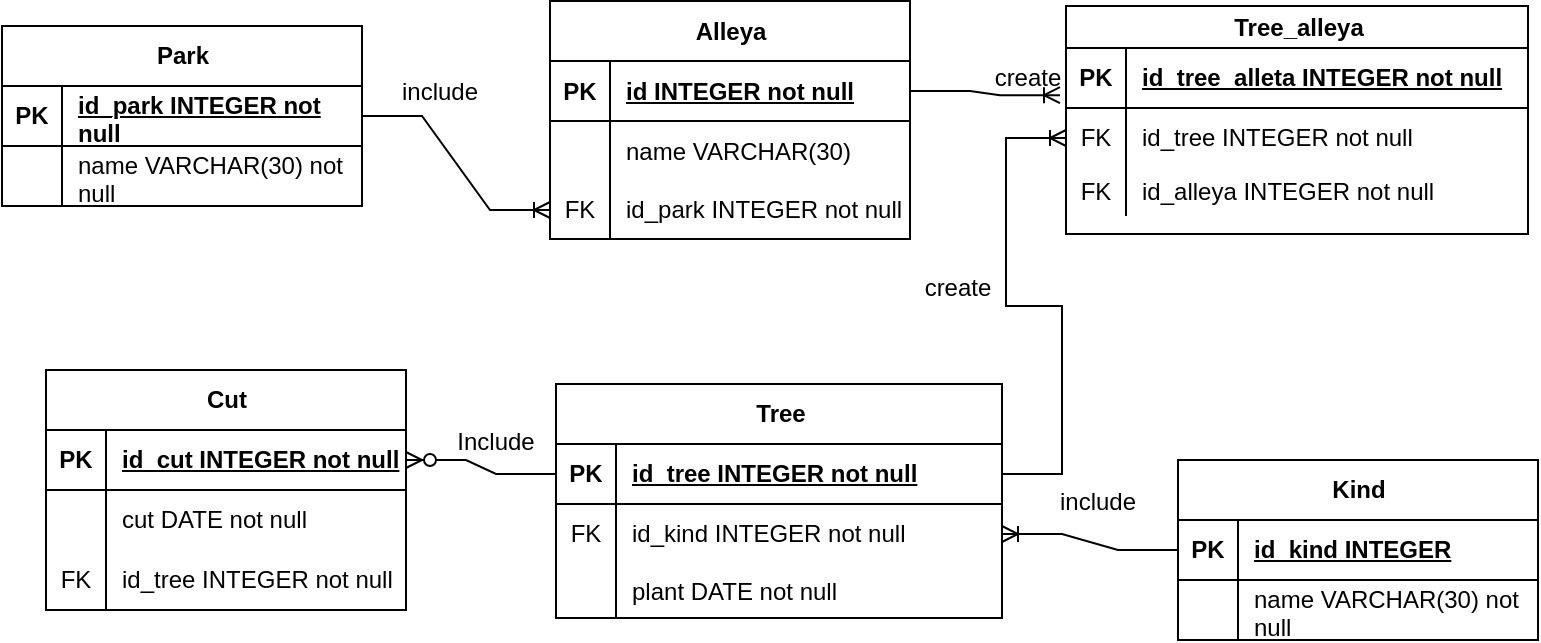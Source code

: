 <mxfile version="22.0.1" type="device">
  <diagram name="Страница — 1" id="4dMn-s5bN-a3aH36j2uR">
    <mxGraphModel dx="1050" dy="574" grid="1" gridSize="7" guides="1" tooltips="1" connect="1" arrows="1" fold="1" page="1" pageScale="1" pageWidth="827" pageHeight="1169" background="#FFFFFF" math="0" shadow="0">
      <root>
        <mxCell id="0" />
        <mxCell id="1" parent="0" />
        <mxCell id="ydGu8Us_ou9ygVwaH-XO-48" value="Alleya" style="shape=table;startSize=30;container=1;collapsible=1;childLayout=tableLayout;fixedRows=1;rowLines=0;fontStyle=1;align=center;resizeLast=1;html=1;" parent="1" vertex="1">
          <mxGeometry x="302" y="494.5" width="180" height="119" as="geometry" />
        </mxCell>
        <mxCell id="ydGu8Us_ou9ygVwaH-XO-49" value="" style="shape=tableRow;horizontal=0;startSize=0;swimlaneHead=0;swimlaneBody=0;fillColor=none;collapsible=0;dropTarget=0;points=[[0,0.5],[1,0.5]];portConstraint=eastwest;top=0;left=0;right=0;bottom=1;" parent="ydGu8Us_ou9ygVwaH-XO-48" vertex="1">
          <mxGeometry y="30" width="180" height="30" as="geometry" />
        </mxCell>
        <mxCell id="ydGu8Us_ou9ygVwaH-XO-50" value="PK" style="shape=partialRectangle;connectable=0;fillColor=none;top=0;left=0;bottom=0;right=0;fontStyle=1;overflow=hidden;whiteSpace=wrap;html=1;" parent="ydGu8Us_ou9ygVwaH-XO-49" vertex="1">
          <mxGeometry width="30" height="30" as="geometry">
            <mxRectangle width="30" height="30" as="alternateBounds" />
          </mxGeometry>
        </mxCell>
        <mxCell id="ydGu8Us_ou9ygVwaH-XO-51" value="id INTEGER not null" style="shape=partialRectangle;connectable=0;fillColor=none;top=0;left=0;bottom=0;right=0;align=left;spacingLeft=6;fontStyle=5;overflow=hidden;whiteSpace=wrap;html=1;" parent="ydGu8Us_ou9ygVwaH-XO-49" vertex="1">
          <mxGeometry x="30" width="150" height="30" as="geometry">
            <mxRectangle width="150" height="30" as="alternateBounds" />
          </mxGeometry>
        </mxCell>
        <mxCell id="ydGu8Us_ou9ygVwaH-XO-52" value="" style="shape=tableRow;horizontal=0;startSize=0;swimlaneHead=0;swimlaneBody=0;fillColor=none;collapsible=0;dropTarget=0;points=[[0,0.5],[1,0.5]];portConstraint=eastwest;top=0;left=0;right=0;bottom=0;" parent="ydGu8Us_ou9ygVwaH-XO-48" vertex="1">
          <mxGeometry y="60" width="180" height="30" as="geometry" />
        </mxCell>
        <mxCell id="ydGu8Us_ou9ygVwaH-XO-53" value="" style="shape=partialRectangle;connectable=0;fillColor=none;top=0;left=0;bottom=0;right=0;editable=1;overflow=hidden;whiteSpace=wrap;html=1;" parent="ydGu8Us_ou9ygVwaH-XO-52" vertex="1">
          <mxGeometry width="30" height="30" as="geometry">
            <mxRectangle width="30" height="30" as="alternateBounds" />
          </mxGeometry>
        </mxCell>
        <mxCell id="ydGu8Us_ou9ygVwaH-XO-54" value="name VARCHAR(30)" style="shape=partialRectangle;connectable=0;fillColor=none;top=0;left=0;bottom=0;right=0;align=left;spacingLeft=6;overflow=hidden;whiteSpace=wrap;html=1;" parent="ydGu8Us_ou9ygVwaH-XO-52" vertex="1">
          <mxGeometry x="30" width="150" height="30" as="geometry">
            <mxRectangle width="150" height="30" as="alternateBounds" />
          </mxGeometry>
        </mxCell>
        <mxCell id="ydGu8Us_ou9ygVwaH-XO-55" value="" style="shape=tableRow;horizontal=0;startSize=0;swimlaneHead=0;swimlaneBody=0;fillColor=none;collapsible=0;dropTarget=0;points=[[0,0.5],[1,0.5]];portConstraint=eastwest;top=0;left=0;right=0;bottom=0;" parent="ydGu8Us_ou9ygVwaH-XO-48" vertex="1">
          <mxGeometry y="90" width="180" height="29" as="geometry" />
        </mxCell>
        <mxCell id="ydGu8Us_ou9ygVwaH-XO-56" value="FK" style="shape=partialRectangle;connectable=0;fillColor=none;top=0;left=0;bottom=0;right=0;editable=1;overflow=hidden;whiteSpace=wrap;html=1;" parent="ydGu8Us_ou9ygVwaH-XO-55" vertex="1">
          <mxGeometry width="30" height="29" as="geometry">
            <mxRectangle width="30" height="29" as="alternateBounds" />
          </mxGeometry>
        </mxCell>
        <mxCell id="ydGu8Us_ou9ygVwaH-XO-57" value="id_park INTEGER not null" style="shape=partialRectangle;connectable=0;fillColor=none;top=0;left=0;bottom=0;right=0;align=left;spacingLeft=6;overflow=hidden;whiteSpace=wrap;html=1;" parent="ydGu8Us_ou9ygVwaH-XO-55" vertex="1">
          <mxGeometry x="30" width="150" height="29" as="geometry">
            <mxRectangle width="150" height="29" as="alternateBounds" />
          </mxGeometry>
        </mxCell>
        <mxCell id="ydGu8Us_ou9ygVwaH-XO-74" value="Tree" style="shape=table;startSize=30;container=1;collapsible=1;childLayout=tableLayout;fixedRows=1;rowLines=0;fontStyle=1;align=center;resizeLast=1;html=1;" parent="1" vertex="1">
          <mxGeometry x="305" y="686" width="223" height="117" as="geometry" />
        </mxCell>
        <mxCell id="ydGu8Us_ou9ygVwaH-XO-75" value="" style="shape=tableRow;horizontal=0;startSize=0;swimlaneHead=0;swimlaneBody=0;fillColor=none;collapsible=0;dropTarget=0;points=[[0,0.5],[1,0.5]];portConstraint=eastwest;top=0;left=0;right=0;bottom=1;" parent="ydGu8Us_ou9ygVwaH-XO-74" vertex="1">
          <mxGeometry y="30" width="223" height="30" as="geometry" />
        </mxCell>
        <mxCell id="ydGu8Us_ou9ygVwaH-XO-76" value="PK" style="shape=partialRectangle;connectable=0;fillColor=none;top=0;left=0;bottom=0;right=0;fontStyle=1;overflow=hidden;whiteSpace=wrap;html=1;" parent="ydGu8Us_ou9ygVwaH-XO-75" vertex="1">
          <mxGeometry width="30" height="30" as="geometry">
            <mxRectangle width="30" height="30" as="alternateBounds" />
          </mxGeometry>
        </mxCell>
        <mxCell id="ydGu8Us_ou9ygVwaH-XO-77" value="id_tree INTEGER not null" style="shape=partialRectangle;connectable=0;fillColor=none;top=0;left=0;bottom=0;right=0;align=left;spacingLeft=6;fontStyle=5;overflow=hidden;whiteSpace=wrap;html=1;" parent="ydGu8Us_ou9ygVwaH-XO-75" vertex="1">
          <mxGeometry x="30" width="193" height="30" as="geometry">
            <mxRectangle width="193" height="30" as="alternateBounds" />
          </mxGeometry>
        </mxCell>
        <mxCell id="ydGu8Us_ou9ygVwaH-XO-81" value="" style="shape=tableRow;horizontal=0;startSize=0;swimlaneHead=0;swimlaneBody=0;fillColor=none;collapsible=0;dropTarget=0;points=[[0,0.5],[1,0.5]];portConstraint=eastwest;top=0;left=0;right=0;bottom=0;" parent="ydGu8Us_ou9ygVwaH-XO-74" vertex="1">
          <mxGeometry y="60" width="223" height="30" as="geometry" />
        </mxCell>
        <mxCell id="ydGu8Us_ou9ygVwaH-XO-82" value="FK" style="shape=partialRectangle;connectable=0;fillColor=none;top=0;left=0;bottom=0;right=0;editable=1;overflow=hidden;whiteSpace=wrap;html=1;" parent="ydGu8Us_ou9ygVwaH-XO-81" vertex="1">
          <mxGeometry width="30" height="30" as="geometry">
            <mxRectangle width="30" height="30" as="alternateBounds" />
          </mxGeometry>
        </mxCell>
        <mxCell id="ydGu8Us_ou9ygVwaH-XO-83" value="id_kind INTEGER&amp;nbsp;not null" style="shape=partialRectangle;connectable=0;fillColor=none;top=0;left=0;bottom=0;right=0;align=left;spacingLeft=6;overflow=hidden;whiteSpace=wrap;html=1;" parent="ydGu8Us_ou9ygVwaH-XO-81" vertex="1">
          <mxGeometry x="30" width="193" height="30" as="geometry">
            <mxRectangle width="193" height="30" as="alternateBounds" />
          </mxGeometry>
        </mxCell>
        <mxCell id="ydGu8Us_ou9ygVwaH-XO-100" value="" style="shape=tableRow;horizontal=0;startSize=0;swimlaneHead=0;swimlaneBody=0;fillColor=none;collapsible=0;dropTarget=0;points=[[0,0.5],[1,0.5]];portConstraint=eastwest;top=0;left=0;right=0;bottom=0;" parent="ydGu8Us_ou9ygVwaH-XO-74" vertex="1">
          <mxGeometry y="90" width="223" height="27" as="geometry" />
        </mxCell>
        <mxCell id="ydGu8Us_ou9ygVwaH-XO-101" value="" style="shape=partialRectangle;connectable=0;fillColor=none;top=0;left=0;bottom=0;right=0;editable=1;overflow=hidden;whiteSpace=wrap;html=1;" parent="ydGu8Us_ou9ygVwaH-XO-100" vertex="1">
          <mxGeometry width="30" height="27" as="geometry">
            <mxRectangle width="30" height="27" as="alternateBounds" />
          </mxGeometry>
        </mxCell>
        <mxCell id="ydGu8Us_ou9ygVwaH-XO-102" value="plant DATE&amp;nbsp;not null" style="shape=partialRectangle;connectable=0;fillColor=none;top=0;left=0;bottom=0;right=0;align=left;spacingLeft=6;overflow=hidden;whiteSpace=wrap;html=1;" parent="ydGu8Us_ou9ygVwaH-XO-100" vertex="1">
          <mxGeometry x="30" width="193" height="27" as="geometry">
            <mxRectangle width="193" height="27" as="alternateBounds" />
          </mxGeometry>
        </mxCell>
        <mxCell id="ydGu8Us_ou9ygVwaH-XO-87" value="Cut" style="shape=table;startSize=30;container=1;collapsible=1;childLayout=tableLayout;fixedRows=1;rowLines=0;fontStyle=1;align=center;resizeLast=1;html=1;" parent="1" vertex="1">
          <mxGeometry x="50" y="679" width="180" height="120" as="geometry" />
        </mxCell>
        <mxCell id="ydGu8Us_ou9ygVwaH-XO-88" value="" style="shape=tableRow;horizontal=0;startSize=0;swimlaneHead=0;swimlaneBody=0;fillColor=none;collapsible=0;dropTarget=0;points=[[0,0.5],[1,0.5]];portConstraint=eastwest;top=0;left=0;right=0;bottom=1;" parent="ydGu8Us_ou9ygVwaH-XO-87" vertex="1">
          <mxGeometry y="30" width="180" height="30" as="geometry" />
        </mxCell>
        <mxCell id="ydGu8Us_ou9ygVwaH-XO-89" value="PK" style="shape=partialRectangle;connectable=0;fillColor=none;top=0;left=0;bottom=0;right=0;fontStyle=1;overflow=hidden;whiteSpace=wrap;html=1;" parent="ydGu8Us_ou9ygVwaH-XO-88" vertex="1">
          <mxGeometry width="30" height="30" as="geometry">
            <mxRectangle width="30" height="30" as="alternateBounds" />
          </mxGeometry>
        </mxCell>
        <mxCell id="ydGu8Us_ou9ygVwaH-XO-90" value="id_cut INTEGER not null" style="shape=partialRectangle;connectable=0;fillColor=none;top=0;left=0;bottom=0;right=0;align=left;spacingLeft=6;fontStyle=5;overflow=hidden;whiteSpace=wrap;html=1;" parent="ydGu8Us_ou9ygVwaH-XO-88" vertex="1">
          <mxGeometry x="30" width="150" height="30" as="geometry">
            <mxRectangle width="150" height="30" as="alternateBounds" />
          </mxGeometry>
        </mxCell>
        <mxCell id="ydGu8Us_ou9ygVwaH-XO-94" value="" style="shape=tableRow;horizontal=0;startSize=0;swimlaneHead=0;swimlaneBody=0;fillColor=none;collapsible=0;dropTarget=0;points=[[0,0.5],[1,0.5]];portConstraint=eastwest;top=0;left=0;right=0;bottom=0;" parent="ydGu8Us_ou9ygVwaH-XO-87" vertex="1">
          <mxGeometry y="60" width="180" height="30" as="geometry" />
        </mxCell>
        <mxCell id="ydGu8Us_ou9ygVwaH-XO-95" value="" style="shape=partialRectangle;connectable=0;fillColor=none;top=0;left=0;bottom=0;right=0;editable=1;overflow=hidden;whiteSpace=wrap;html=1;" parent="ydGu8Us_ou9ygVwaH-XO-94" vertex="1">
          <mxGeometry width="30" height="30" as="geometry">
            <mxRectangle width="30" height="30" as="alternateBounds" />
          </mxGeometry>
        </mxCell>
        <mxCell id="ydGu8Us_ou9ygVwaH-XO-96" value="cut DATE not null" style="shape=partialRectangle;connectable=0;fillColor=none;top=0;left=0;bottom=0;right=0;align=left;spacingLeft=6;overflow=hidden;whiteSpace=wrap;html=1;" parent="ydGu8Us_ou9ygVwaH-XO-94" vertex="1">
          <mxGeometry x="30" width="150" height="30" as="geometry">
            <mxRectangle width="150" height="30" as="alternateBounds" />
          </mxGeometry>
        </mxCell>
        <mxCell id="gfBNlTduynfElLAPpH-c-29" value="" style="shape=tableRow;horizontal=0;startSize=0;swimlaneHead=0;swimlaneBody=0;fillColor=none;collapsible=0;dropTarget=0;points=[[0,0.5],[1,0.5]];portConstraint=eastwest;top=0;left=0;right=0;bottom=0;" vertex="1" parent="ydGu8Us_ou9ygVwaH-XO-87">
          <mxGeometry y="90" width="180" height="30" as="geometry" />
        </mxCell>
        <mxCell id="gfBNlTduynfElLAPpH-c-30" value="FK" style="shape=partialRectangle;connectable=0;fillColor=none;top=0;left=0;bottom=0;right=0;editable=1;overflow=hidden;whiteSpace=wrap;html=1;" vertex="1" parent="gfBNlTduynfElLAPpH-c-29">
          <mxGeometry width="30" height="30" as="geometry">
            <mxRectangle width="30" height="30" as="alternateBounds" />
          </mxGeometry>
        </mxCell>
        <mxCell id="gfBNlTduynfElLAPpH-c-31" value="id_tree INTEGER not null" style="shape=partialRectangle;connectable=0;fillColor=none;top=0;left=0;bottom=0;right=0;align=left;spacingLeft=6;overflow=hidden;whiteSpace=wrap;html=1;" vertex="1" parent="gfBNlTduynfElLAPpH-c-29">
          <mxGeometry x="30" width="150" height="30" as="geometry">
            <mxRectangle width="150" height="30" as="alternateBounds" />
          </mxGeometry>
        </mxCell>
        <mxCell id="ydGu8Us_ou9ygVwaH-XO-103" value="" style="edgeStyle=entityRelationEdgeStyle;fontSize=12;html=1;endArrow=ERoneToMany;rounded=0;exitX=1;exitY=0.5;exitDx=0;exitDy=0;entryX=0;entryY=0.5;entryDx=0;entryDy=0;" parent="1" target="ydGu8Us_ou9ygVwaH-XO-55" edge="1" source="ydGu8Us_ou9ygVwaH-XO-36">
          <mxGeometry width="100" height="100" relative="1" as="geometry">
            <mxPoint x="222" y="541.5" as="sourcePoint" />
            <mxPoint x="301" y="541.5" as="targetPoint" />
            <Array as="points">
              <mxPoint x="455" y="643.5" />
            </Array>
          </mxGeometry>
        </mxCell>
        <mxCell id="ydGu8Us_ou9ygVwaH-XO-104" value="" style="edgeStyle=entityRelationEdgeStyle;fontSize=12;html=1;endArrow=ERoneToMany;rounded=0;exitX=0;exitY=0.5;exitDx=0;exitDy=0;entryX=1;entryY=0.5;entryDx=0;entryDy=0;" parent="1" source="ydGu8Us_ou9ygVwaH-XO-62" target="ydGu8Us_ou9ygVwaH-XO-81" edge="1">
          <mxGeometry width="100" height="100" relative="1" as="geometry">
            <mxPoint x="560" y="856" as="sourcePoint" />
            <mxPoint x="660" y="756" as="targetPoint" />
            <Array as="points">
              <mxPoint x="552" y="714" />
            </Array>
          </mxGeometry>
        </mxCell>
        <mxCell id="ydGu8Us_ou9ygVwaH-XO-106" value="" style="edgeStyle=entityRelationEdgeStyle;fontSize=12;html=1;endArrow=ERzeroToMany;endFill=1;rounded=0;" parent="1" source="ydGu8Us_ou9ygVwaH-XO-75" target="ydGu8Us_ou9ygVwaH-XO-88" edge="1">
          <mxGeometry width="100" height="100" relative="1" as="geometry">
            <mxPoint x="224" y="989" as="sourcePoint" />
            <mxPoint x="324" y="889" as="targetPoint" />
          </mxGeometry>
        </mxCell>
        <mxCell id="gfBNlTduynfElLAPpH-c-5" value="Tree_alleya" style="shape=table;startSize=21;container=1;collapsible=1;childLayout=tableLayout;fixedRows=1;rowLines=0;fontStyle=1;align=center;resizeLast=1;html=1;" vertex="1" parent="1">
          <mxGeometry x="560" y="497" width="231" height="114" as="geometry" />
        </mxCell>
        <mxCell id="gfBNlTduynfElLAPpH-c-6" value="" style="shape=tableRow;horizontal=0;startSize=0;swimlaneHead=0;swimlaneBody=0;fillColor=none;collapsible=0;dropTarget=0;points=[[0,0.5],[1,0.5]];portConstraint=eastwest;top=0;left=0;right=0;bottom=1;" vertex="1" parent="gfBNlTduynfElLAPpH-c-5">
          <mxGeometry y="21" width="231" height="30" as="geometry" />
        </mxCell>
        <mxCell id="gfBNlTduynfElLAPpH-c-7" value="PK" style="shape=partialRectangle;connectable=0;fillColor=none;top=0;left=0;bottom=0;right=0;fontStyle=1;overflow=hidden;whiteSpace=wrap;html=1;" vertex="1" parent="gfBNlTduynfElLAPpH-c-6">
          <mxGeometry width="30" height="30" as="geometry">
            <mxRectangle width="30" height="30" as="alternateBounds" />
          </mxGeometry>
        </mxCell>
        <mxCell id="gfBNlTduynfElLAPpH-c-8" value="id_tree_alleta INTEGER not null" style="shape=partialRectangle;connectable=0;fillColor=none;top=0;left=0;bottom=0;right=0;align=left;spacingLeft=6;fontStyle=5;overflow=hidden;whiteSpace=wrap;html=1;" vertex="1" parent="gfBNlTduynfElLAPpH-c-6">
          <mxGeometry x="30" width="201" height="30" as="geometry">
            <mxRectangle width="201" height="30" as="alternateBounds" />
          </mxGeometry>
        </mxCell>
        <mxCell id="gfBNlTduynfElLAPpH-c-9" value="" style="shape=tableRow;horizontal=0;startSize=0;swimlaneHead=0;swimlaneBody=0;fillColor=none;collapsible=0;dropTarget=0;points=[[0,0.5],[1,0.5]];portConstraint=eastwest;top=0;left=0;right=0;bottom=0;" vertex="1" parent="gfBNlTduynfElLAPpH-c-5">
          <mxGeometry y="51" width="231" height="30" as="geometry" />
        </mxCell>
        <mxCell id="gfBNlTduynfElLAPpH-c-10" value="FK" style="shape=partialRectangle;connectable=0;fillColor=none;top=0;left=0;bottom=0;right=0;editable=1;overflow=hidden;whiteSpace=wrap;html=1;" vertex="1" parent="gfBNlTduynfElLAPpH-c-9">
          <mxGeometry width="30" height="30" as="geometry">
            <mxRectangle width="30" height="30" as="alternateBounds" />
          </mxGeometry>
        </mxCell>
        <mxCell id="gfBNlTduynfElLAPpH-c-11" value="id_tree INTEGER not null" style="shape=partialRectangle;connectable=0;fillColor=none;top=0;left=0;bottom=0;right=0;align=left;spacingLeft=6;overflow=hidden;whiteSpace=wrap;html=1;" vertex="1" parent="gfBNlTduynfElLAPpH-c-9">
          <mxGeometry x="30" width="201" height="30" as="geometry">
            <mxRectangle width="201" height="30" as="alternateBounds" />
          </mxGeometry>
        </mxCell>
        <mxCell id="gfBNlTduynfElLAPpH-c-12" value="" style="shape=tableRow;horizontal=0;startSize=0;swimlaneHead=0;swimlaneBody=0;fillColor=none;collapsible=0;dropTarget=0;points=[[0,0.5],[1,0.5]];portConstraint=eastwest;top=0;left=0;right=0;bottom=0;" vertex="1" parent="gfBNlTduynfElLAPpH-c-5">
          <mxGeometry y="81" width="231" height="24" as="geometry" />
        </mxCell>
        <mxCell id="gfBNlTduynfElLAPpH-c-13" value="FK" style="shape=partialRectangle;connectable=0;fillColor=none;top=0;left=0;bottom=0;right=0;editable=1;overflow=hidden;whiteSpace=wrap;html=1;" vertex="1" parent="gfBNlTduynfElLAPpH-c-12">
          <mxGeometry width="30" height="24" as="geometry">
            <mxRectangle width="30" height="24" as="alternateBounds" />
          </mxGeometry>
        </mxCell>
        <mxCell id="gfBNlTduynfElLAPpH-c-14" value="id_alleya INTEGER not null" style="shape=partialRectangle;connectable=0;fillColor=none;top=0;left=0;bottom=0;right=0;align=left;spacingLeft=6;overflow=hidden;whiteSpace=wrap;html=1;" vertex="1" parent="gfBNlTduynfElLAPpH-c-12">
          <mxGeometry x="30" width="201" height="24" as="geometry">
            <mxRectangle width="201" height="24" as="alternateBounds" />
          </mxGeometry>
        </mxCell>
        <mxCell id="gfBNlTduynfElLAPpH-c-18" value="" style="edgeStyle=entityRelationEdgeStyle;fontSize=12;html=1;endArrow=ERoneToMany;rounded=0;entryX=-0.013;entryY=0.787;entryDx=0;entryDy=0;entryPerimeter=0;exitX=1;exitY=0.5;exitDx=0;exitDy=0;" edge="1" parent="1" source="ydGu8Us_ou9ygVwaH-XO-49" target="gfBNlTduynfElLAPpH-c-6">
          <mxGeometry width="100" height="100" relative="1" as="geometry">
            <mxPoint x="364" y="730" as="sourcePoint" />
            <mxPoint x="464" y="630" as="targetPoint" />
          </mxGeometry>
        </mxCell>
        <mxCell id="gfBNlTduynfElLAPpH-c-19" value="" style="edgeStyle=entityRelationEdgeStyle;fontSize=12;html=1;endArrow=ERoneToMany;rounded=0;exitX=1;exitY=0.5;exitDx=0;exitDy=0;" edge="1" parent="1" source="ydGu8Us_ou9ygVwaH-XO-75" target="gfBNlTduynfElLAPpH-c-9">
          <mxGeometry width="100" height="100" relative="1" as="geometry">
            <mxPoint x="511" y="737" as="sourcePoint" />
            <mxPoint x="611" y="637" as="targetPoint" />
          </mxGeometry>
        </mxCell>
        <mxCell id="gfBNlTduynfElLAPpH-c-20" value="include" style="text;strokeColor=none;align=center;fillColor=none;html=1;verticalAlign=middle;whiteSpace=wrap;rounded=0;" vertex="1" parent="1">
          <mxGeometry x="217" y="525" width="60" height="30" as="geometry" />
        </mxCell>
        <mxCell id="gfBNlTduynfElLAPpH-c-21" value="create" style="text;strokeColor=none;align=center;fillColor=none;html=1;verticalAlign=middle;whiteSpace=wrap;rounded=0;" vertex="1" parent="1">
          <mxGeometry x="511" y="518" width="60" height="30" as="geometry" />
        </mxCell>
        <mxCell id="gfBNlTduynfElLAPpH-c-22" value="create" style="text;strokeColor=none;align=center;fillColor=none;html=1;verticalAlign=middle;whiteSpace=wrap;rounded=0;" vertex="1" parent="1">
          <mxGeometry x="476" y="623" width="60" height="30" as="geometry" />
        </mxCell>
        <mxCell id="gfBNlTduynfElLAPpH-c-23" value="include" style="text;strokeColor=none;align=center;fillColor=none;html=1;verticalAlign=middle;whiteSpace=wrap;rounded=0;" vertex="1" parent="1">
          <mxGeometry x="546" y="730" width="60" height="30" as="geometry" />
        </mxCell>
        <mxCell id="gfBNlTduynfElLAPpH-c-25" value="Include" style="text;strokeColor=none;align=center;fillColor=none;html=1;verticalAlign=middle;whiteSpace=wrap;rounded=0;" vertex="1" parent="1">
          <mxGeometry x="245" y="700" width="60" height="30" as="geometry" />
        </mxCell>
        <mxCell id="ydGu8Us_ou9ygVwaH-XO-35" value="Park" style="shape=table;startSize=30;container=1;collapsible=1;childLayout=tableLayout;fixedRows=1;rowLines=0;fontStyle=1;align=center;resizeLast=1;html=1;" parent="1" vertex="1">
          <mxGeometry x="28" y="507" width="180" height="90" as="geometry" />
        </mxCell>
        <mxCell id="ydGu8Us_ou9ygVwaH-XO-36" value="" style="shape=tableRow;horizontal=0;startSize=0;swimlaneHead=0;swimlaneBody=0;fillColor=none;collapsible=0;dropTarget=0;points=[[0,0.5],[1,0.5]];portConstraint=eastwest;top=0;left=0;right=0;bottom=1;" parent="ydGu8Us_ou9ygVwaH-XO-35" vertex="1">
          <mxGeometry y="30" width="180" height="30" as="geometry" />
        </mxCell>
        <mxCell id="ydGu8Us_ou9ygVwaH-XO-37" value="PK" style="shape=partialRectangle;connectable=0;fillColor=none;top=0;left=0;bottom=0;right=0;fontStyle=1;overflow=hidden;whiteSpace=wrap;html=1;" parent="ydGu8Us_ou9ygVwaH-XO-36" vertex="1">
          <mxGeometry width="30" height="30" as="geometry">
            <mxRectangle width="30" height="30" as="alternateBounds" />
          </mxGeometry>
        </mxCell>
        <mxCell id="ydGu8Us_ou9ygVwaH-XO-38" value="id_park INTEGER not null" style="shape=partialRectangle;connectable=0;fillColor=none;top=0;left=0;bottom=0;right=0;align=left;spacingLeft=6;fontStyle=5;overflow=hidden;whiteSpace=wrap;html=1;" parent="ydGu8Us_ou9ygVwaH-XO-36" vertex="1">
          <mxGeometry x="30" width="150" height="30" as="geometry">
            <mxRectangle width="150" height="30" as="alternateBounds" />
          </mxGeometry>
        </mxCell>
        <mxCell id="ydGu8Us_ou9ygVwaH-XO-39" value="" style="shape=tableRow;horizontal=0;startSize=0;swimlaneHead=0;swimlaneBody=0;fillColor=none;collapsible=0;dropTarget=0;points=[[0,0.5],[1,0.5]];portConstraint=eastwest;top=0;left=0;right=0;bottom=0;" parent="ydGu8Us_ou9ygVwaH-XO-35" vertex="1">
          <mxGeometry y="60" width="180" height="30" as="geometry" />
        </mxCell>
        <mxCell id="ydGu8Us_ou9ygVwaH-XO-40" value="" style="shape=partialRectangle;connectable=0;fillColor=none;top=0;left=0;bottom=0;right=0;editable=1;overflow=hidden;whiteSpace=wrap;html=1;" parent="ydGu8Us_ou9ygVwaH-XO-39" vertex="1">
          <mxGeometry width="30" height="30" as="geometry">
            <mxRectangle width="30" height="30" as="alternateBounds" />
          </mxGeometry>
        </mxCell>
        <mxCell id="ydGu8Us_ou9ygVwaH-XO-41" value="name VARCHAR(30) not null" style="shape=partialRectangle;connectable=0;fillColor=none;top=0;left=0;bottom=0;right=0;align=left;spacingLeft=6;overflow=hidden;whiteSpace=wrap;html=1;" parent="ydGu8Us_ou9ygVwaH-XO-39" vertex="1">
          <mxGeometry x="30" width="150" height="30" as="geometry">
            <mxRectangle width="150" height="30" as="alternateBounds" />
          </mxGeometry>
        </mxCell>
        <mxCell id="ydGu8Us_ou9ygVwaH-XO-61" value="Kind" style="shape=table;startSize=30;container=1;collapsible=1;childLayout=tableLayout;fixedRows=1;rowLines=0;fontStyle=1;align=center;resizeLast=1;html=1;" parent="1" vertex="1">
          <mxGeometry x="616" y="724" width="180" height="90" as="geometry" />
        </mxCell>
        <mxCell id="ydGu8Us_ou9ygVwaH-XO-62" value="" style="shape=tableRow;horizontal=0;startSize=0;swimlaneHead=0;swimlaneBody=0;fillColor=none;collapsible=0;dropTarget=0;points=[[0,0.5],[1,0.5]];portConstraint=eastwest;top=0;left=0;right=0;bottom=1;" parent="ydGu8Us_ou9ygVwaH-XO-61" vertex="1">
          <mxGeometry y="30" width="180" height="30" as="geometry" />
        </mxCell>
        <mxCell id="ydGu8Us_ou9ygVwaH-XO-63" value="PK" style="shape=partialRectangle;connectable=0;fillColor=none;top=0;left=0;bottom=0;right=0;fontStyle=1;overflow=hidden;whiteSpace=wrap;html=1;" parent="ydGu8Us_ou9ygVwaH-XO-62" vertex="1">
          <mxGeometry width="30" height="30" as="geometry">
            <mxRectangle width="30" height="30" as="alternateBounds" />
          </mxGeometry>
        </mxCell>
        <mxCell id="ydGu8Us_ou9ygVwaH-XO-64" value="id_kind INTEGER" style="shape=partialRectangle;connectable=0;fillColor=none;top=0;left=0;bottom=0;right=0;align=left;spacingLeft=6;fontStyle=5;overflow=hidden;whiteSpace=wrap;html=1;" parent="ydGu8Us_ou9ygVwaH-XO-62" vertex="1">
          <mxGeometry x="30" width="150" height="30" as="geometry">
            <mxRectangle width="150" height="30" as="alternateBounds" />
          </mxGeometry>
        </mxCell>
        <mxCell id="ydGu8Us_ou9ygVwaH-XO-65" value="" style="shape=tableRow;horizontal=0;startSize=0;swimlaneHead=0;swimlaneBody=0;fillColor=none;collapsible=0;dropTarget=0;points=[[0,0.5],[1,0.5]];portConstraint=eastwest;top=0;left=0;right=0;bottom=0;" parent="ydGu8Us_ou9ygVwaH-XO-61" vertex="1">
          <mxGeometry y="60" width="180" height="30" as="geometry" />
        </mxCell>
        <mxCell id="ydGu8Us_ou9ygVwaH-XO-66" value="" style="shape=partialRectangle;connectable=0;fillColor=none;top=0;left=0;bottom=0;right=0;editable=1;overflow=hidden;whiteSpace=wrap;html=1;" parent="ydGu8Us_ou9ygVwaH-XO-65" vertex="1">
          <mxGeometry width="30" height="30" as="geometry">
            <mxRectangle width="30" height="30" as="alternateBounds" />
          </mxGeometry>
        </mxCell>
        <mxCell id="ydGu8Us_ou9ygVwaH-XO-67" value="name VARCHAR(30) not null" style="shape=partialRectangle;connectable=0;fillColor=none;top=0;left=0;bottom=0;right=0;align=left;spacingLeft=6;overflow=hidden;whiteSpace=wrap;html=1;" parent="ydGu8Us_ou9ygVwaH-XO-65" vertex="1">
          <mxGeometry x="30" width="150" height="30" as="geometry">
            <mxRectangle width="150" height="30" as="alternateBounds" />
          </mxGeometry>
        </mxCell>
      </root>
    </mxGraphModel>
  </diagram>
</mxfile>
